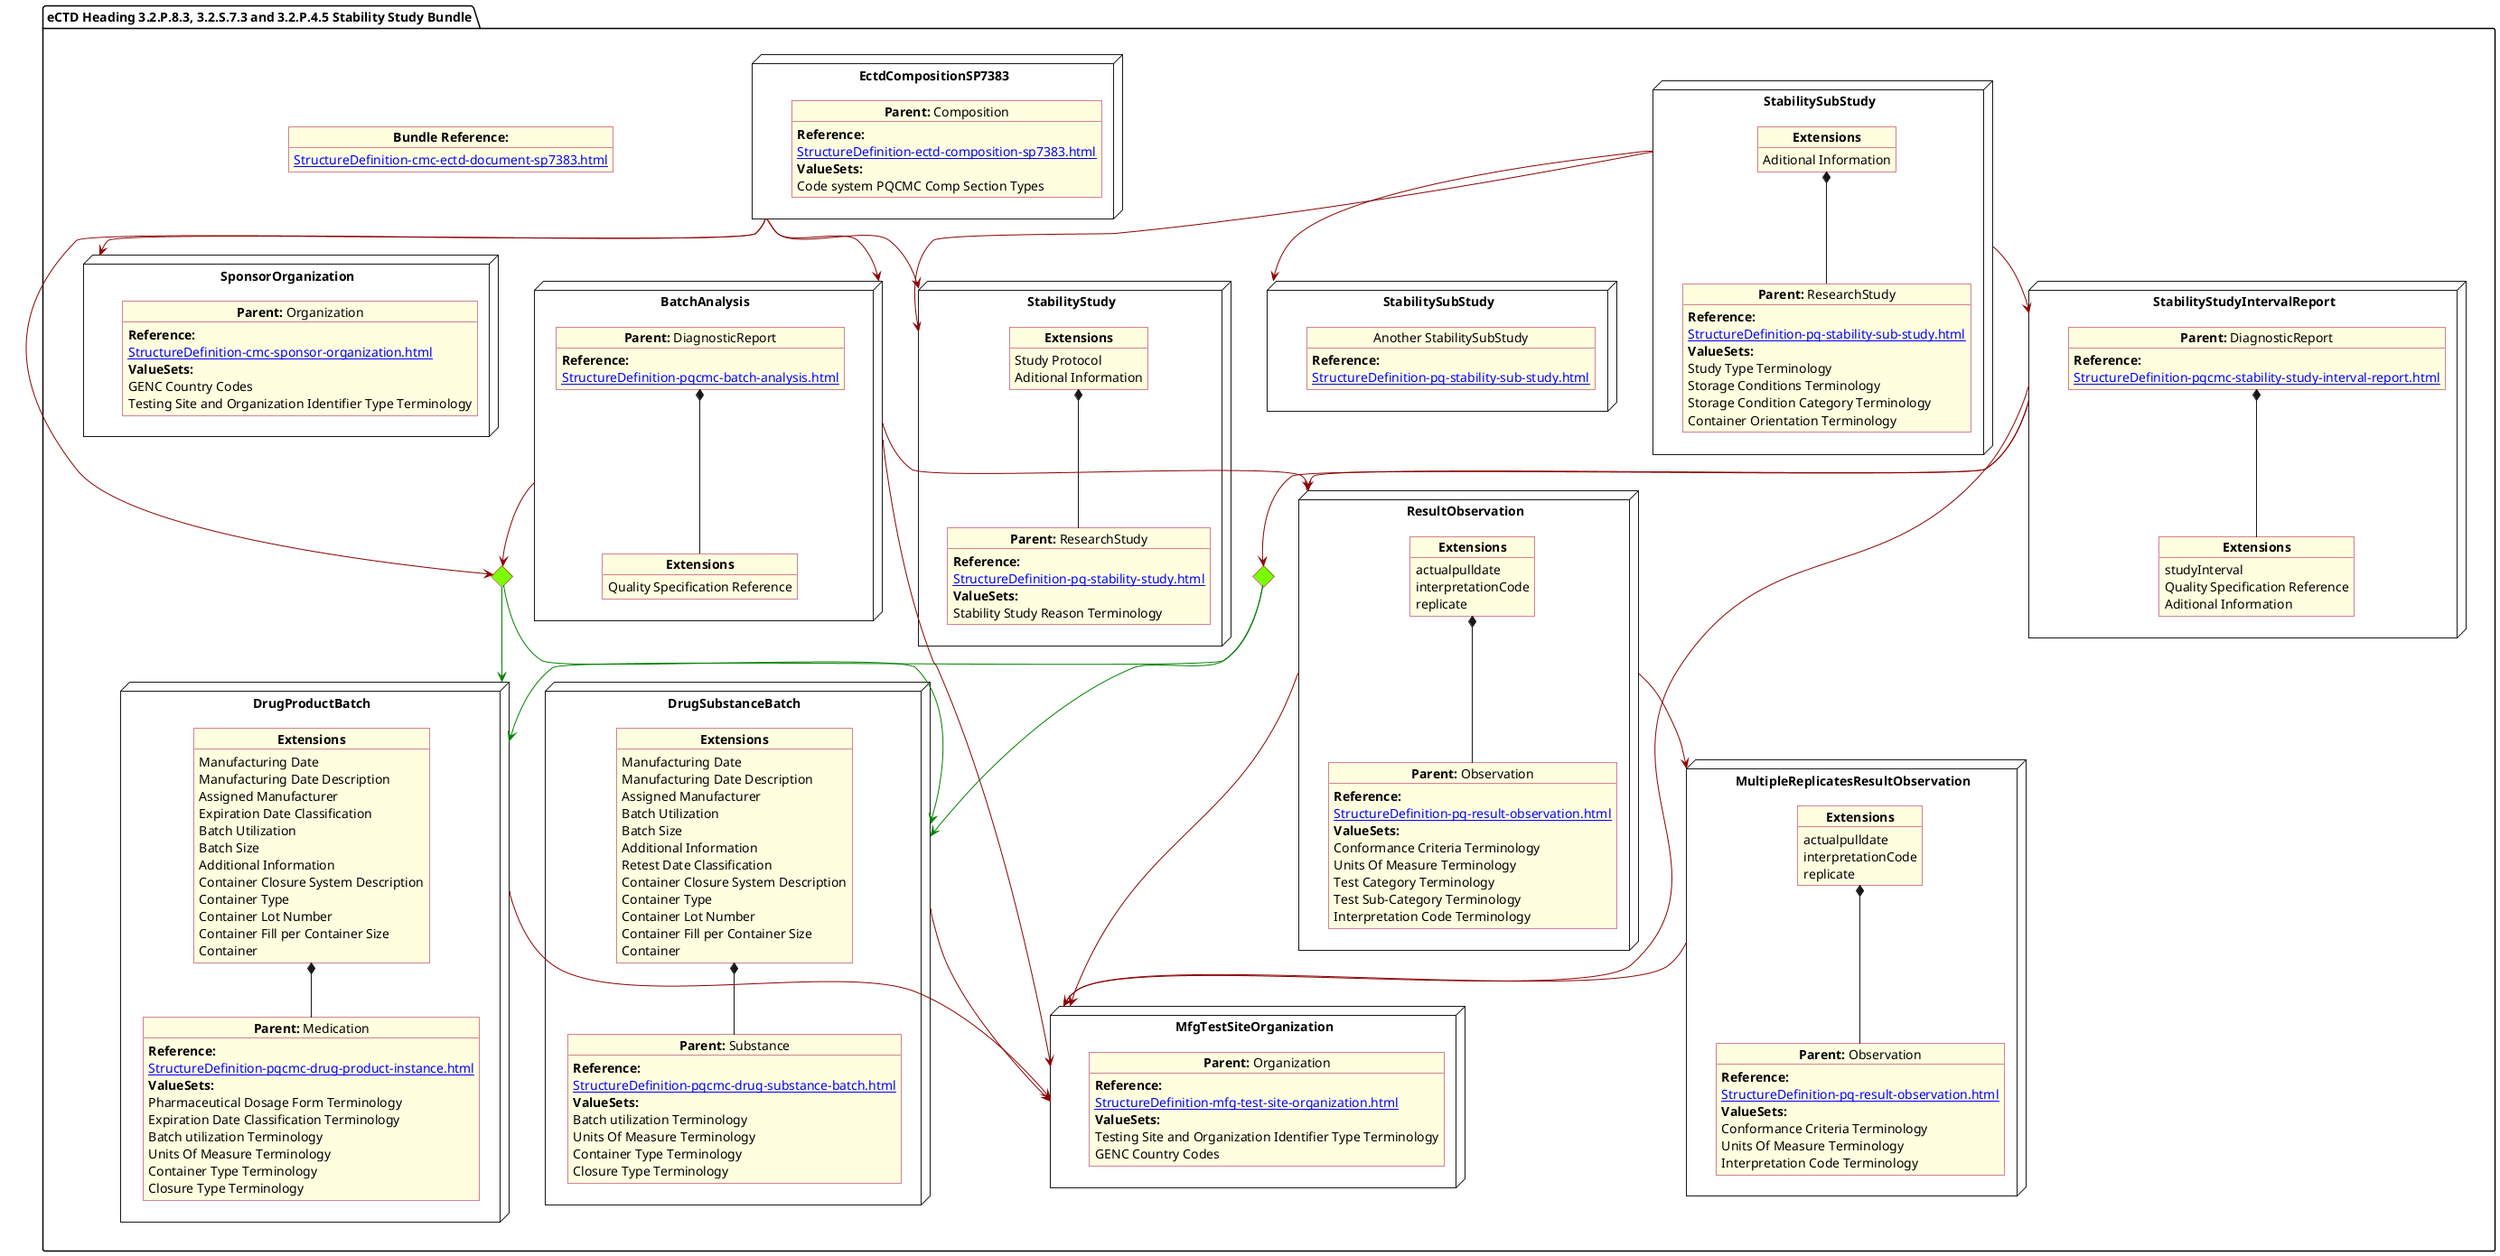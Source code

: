 @startuml Stability
allowmixing
'Mixed model of use case and object
skinparam svgDimensionStyle true
skinparam ObjectBackgroundColor LightYellow
skinparam ObjectBorderColor #A80036
skinparam activityDiamondBorderColor #A80036
skinparam activityDiamondBackgroundColor lawnGreen
skinparam ClassBorderThickness 4

package "eCTD Heading 3.2.P.8.3, 3.2.S.7.3 and 3.2.P.4.5 Stability Study Bundle" as NODES {

       object "**Bundle Reference:**" as objbun {
              [[StructureDefinition-cmc-ectd-document-sp7383.html]]
       }

       node "DrugProductBatch" as NN {

              object "**Parent:** Medication" as obj3 {
                     **Reference:**
                     [[StructureDefinition-pqcmc-drug-product-instance.html]]
                     **ValueSets:**
                     Pharmaceutical Dosage Form Terminology
                     Expiration Date Classification Terminology
                     Batch utilization Terminology
                     Units Of Measure Terminology
                     Container Type Terminology
                     Closure Type Terminology
              }

              object "**Extensions**" as objExsBatch  {
                     Manufacturing Date
                     Manufacturing Date Description
                     Assigned Manufacturer
                     Expiration Date Classification
                     Batch Utilization
                     Batch Size
                     Additional Information
                     Container Closure System Description
                     Container Type
                     Container Lot Number
                     Container Fill per Container Size
                     Container
              }
              objExsBatch *-- obj3
       }
       diamond CH

       diamond CH3

       node "DrugSubstanceBatch" as NNS {

              object "**Parent:** Substance" as obj4 {
                     **Reference:**
                     [[StructureDefinition-pqcmc-drug-substance-batch.html]]
                     **ValueSets:**
                     Batch utilization Terminology
                     Units Of Measure Terminology
                     Container Type Terminology
                     Closure Type Terminology
              }
              object "**Extensions**" as objExs2 {
                     Manufacturing Date
                     Manufacturing Date Description
                     Assigned Manufacturer
                     Batch Utilization
                     Batch Size
                     Additional Information
                     Retest Date Classification
                     Container Closure System Description
                     Container Type
                     Container Lot Number
                     Container Fill per Container Size
                     Container
              }

              objExs2 *-- obj4
       }
       node "StabilityStudyIntervalReport" as Ninterval {

              object "**Parent:** DiagnosticReport" as objinterval {
                     **Reference:**
                     [[StructureDefinition-pqcmc-stability-study-interval-report.html]]
              }
              object "**Extensions**" as objIntEx {
                     studyInterval
                     Quality Specification Reference
                     Aditional Information
              }
              objinterval *-- objIntEx
       }

       node "BatchAnalysis" as N2 {

              object "**Parent:** DiagnosticReport" as obj2 {
                     **Reference:**
                     [[StructureDefinition-pqcmc-batch-analysis.html]]
              }
              object "**Extensions**" as objQSEx {
                     Quality Specification Reference
              }
              obj2 *-- objQSEx
       }

       node "MfgTestSiteOrganization" as NMFG {

              object "**Parent:** Organization" as objDP {
                     **Reference:**
                     [[StructureDefinition-mfg-test-site-organization.html]]
                     **ValueSets:**
                     Testing Site and Organization Identifier Type Terminology
                     GENC Country Codes
              }
       }

       node "StabilitySubStudy" as NSub {

              object "**Parent:** ResearchStudy" as objSub {
                     **Reference:**
                     [[StructureDefinition-pq-stability-sub-study.html]]
                     **ValueSets:**
                     Study Type Terminology
                     Storage Conditions Terminology
                     Storage Condition Category Terminology
                     Container Orientation Terminology
              }

              object "**Extensions**" as objExsSub  {
                     Aditional Information
              }
              objExsSub *-- objSub
       }


       node "StabilityStudy" as NMain {

              object "**Parent:** ResearchStudy" as objMain {
                     **Reference:**
                     [[StructureDefinition-pq-stability-study.html]]
                     **ValueSets:**
                     Stability Study Reason Terminology
              }

              object "**Extensions**" as objExsMain  {
                     Study Protocol
                     Aditional Information
              }
              objExsMain *-- objMain
       }

       node "StabilitySubStudy" as NSub2 {

              object "Another StabilitySubStudy" as objSub2 {
                     **Reference:**
                     [[StructureDefinition-pq-stability-sub-study.html]]

              }
       }

       node "ResultObservation" as NNOBS {

              object "**Parent:** Observation" as observ3 {
                     **Reference:**
                     [[StructureDefinition-pq-result-observation.html]]
                     **ValueSets:**
                     Conformance Criteria Terminology
                     Units Of Measure Terminology
                     Test Category Terminology
                     Test Sub-Category Terminology
                     Interpretation Code Terminology
              }
              object "**Extensions**" as objExsObserv  {
                     actualpulldate
                     interpretationCode
                     replicate
              }
              objExsObserv *-- observ3
       }

       node "MultipleReplicatesResultObservation" as NNstage {

              object "**Parent:** Observation" as observS {
                     **Reference:**
                     [[StructureDefinition-pq-result-observation.html]]
                     **ValueSets:**
                     Conformance Criteria Terminology
                     Units Of Measure Terminology
                     Interpretation Code Terminology
              }
              object "**Extensions**" as objExsStageObs  {
                     actualpulldate
                     interpretationCode
                     replicate
              }

              objExsStageObs *-- observS
       }

       node "EctdCompositionSP7383" as N1 {

              object "**Parent:** Composition" as obj1 {
                     **Reference:**
                     [[StructureDefinition-ectd-composition-sp7383.html]]
                     **ValueSets:**
                     Code system PQCMC Comp Section Types
              }
       }
       node "SponsorOrganization" as NSO {

              object "**Parent:** Organization" as objAu {
                     **Reference:**
                     [[StructureDefinition-cmc-sponsor-organization.html]]
                     **ValueSets:**
                     GENC Country Codes
                     Testing Site and Organization Identifier Type Terminology
              }
       }

       CH -[#green]-> NN
       CH -[#green]-> NNS
       CH3 -[#green]-> NN
       CH3 -[#green]-> NNS
       N1 -[#darkred]-> CH
       N1 -[#darkred]-> N2
       N1 -[#darkred]-> NSO
       N2 -[#darkred]-> CH
       N2 -[#darkred]-> NMFG
       N2 -[#darkred]-> NNOBS
       Ninterval -[#darkred]-> CH3
       Ninterval -[#darkred]-> NMFG
       Ninterval -[#darkred]-> NNOBS
       NN -[#darkred]-> NMFG
       NNOBS -[#darkred]-> NMFG
       NNOBS -[#darkred]-> NNstage
       NNS -[#darkred]-> NMFG
       NNstage -[#darkred]-> NMFG
       NSub -[#darkred]-> Ninterval
       N1 -[#darkred]-> NMain
       NSub -[#darkred]-> NSub2
       NSub -[#darkred]-> NMain
}
@enduml